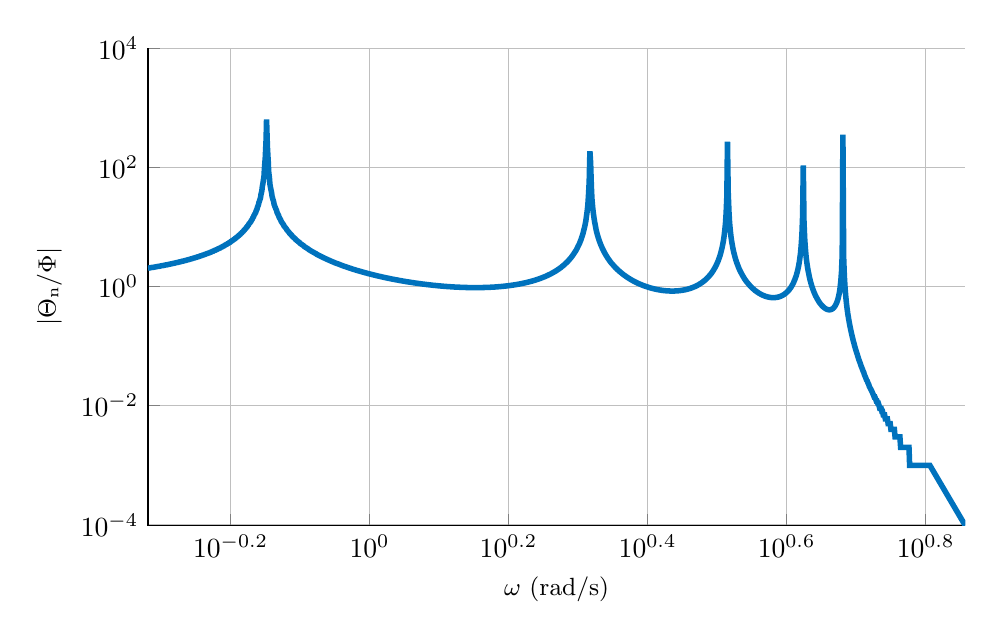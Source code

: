 % This file was created by matlab2tikz.
%
\definecolor{mycolor1}{rgb}{0.0,0.447,0.741}%
%
\begin{tikzpicture}

\begin{axis}[%
width=0.856\textwidth,
height=0.5\textwidth,
at={(0\textwidth,0\textwidth)},
scale only axis,
xmode=log,
xmin=0.48,
xmax=7.195,
xminorticks=true,
xlabel style={font=\color{white!15!black}},
xlabel={$\omega\text{ (rad/s)}$},
ymode=log,
ymin=9.753e-05,
ymax=10000,
yminorticks=true,
ylabel style={font=\color{white!15!black}},
ylabel={$\text{$|$}\Theta{}_\text{n}\text{/}\Phi\text{$|$}$},
axis background/.style={fill=white},
axis x line*=bottom,
axis y line*=left,
xmajorgrids,
xminorgrids,
ymajorgrids,
yminorgrids,
ylabel style={font=\small},
xlabel style={font=\small}
]
\addplot [color=mycolor1, line width=2.0pt, forget plot]
  table[row sep=crcr]{%
0.48	2.03\\
0.481	2.039\\
0.482	2.048\\
0.483	2.057\\
0.484	2.066\\
0.485	2.075\\
0.486	2.085\\
0.488	2.094\\
0.489	2.104\\
0.49	2.114\\
0.491	2.123\\
0.492	2.133\\
0.493	2.144\\
0.494	2.154\\
0.495	2.164\\
0.497	2.175\\
0.498	2.186\\
0.499	2.196\\
0.5	2.208\\
0.501	2.219\\
0.502	2.23\\
0.504	2.241\\
0.505	2.253\\
0.506	2.265\\
0.507	2.277\\
0.508	2.289\\
0.509	2.301\\
0.511	2.314\\
0.512	2.326\\
0.513	2.339\\
0.514	2.352\\
0.515	2.366\\
0.516	2.379\\
0.518	2.393\\
0.519	2.407\\
0.52	2.421\\
0.521	2.435\\
0.522	2.449\\
0.524	2.464\\
0.525	2.479\\
0.526	2.494\\
0.527	2.51\\
0.528	2.525\\
0.53	2.541\\
0.531	2.558\\
0.532	2.574\\
0.533	2.591\\
0.535	2.608\\
0.536	2.625\\
0.537	2.643\\
0.538	2.661\\
0.54	2.679\\
0.541	2.697\\
0.542	2.716\\
0.543	2.735\\
0.545	2.755\\
0.546	2.775\\
0.547	2.795\\
0.548	2.816\\
0.55	2.836\\
0.551	2.858\\
0.552	2.88\\
0.553	2.902\\
0.555	2.924\\
0.556	2.947\\
0.557	2.971\\
0.558	2.995\\
0.56	3.019\\
0.561	3.044\\
0.562	3.069\\
0.564	3.095\\
0.565	3.122\\
0.566	3.149\\
0.568	3.176\\
0.569	3.204\\
0.57	3.233\\
0.571	3.262\\
0.573	3.292\\
0.574	3.323\\
0.575	3.354\\
0.577	3.386\\
0.578	3.419\\
0.579	3.453\\
0.581	3.487\\
0.582	3.522\\
0.583	3.558\\
0.585	3.595\\
0.586	3.632\\
0.588	3.671\\
0.589	3.71\\
0.59	3.751\\
0.592	3.792\\
0.593	3.835\\
0.594	3.879\\
0.596	3.924\\
0.597	3.97\\
0.598	4.017\\
0.6	4.066\\
0.601	4.116\\
0.603	4.167\\
0.604	4.22\\
0.605	4.274\\
0.607	4.33\\
0.608	4.388\\
0.61	4.447\\
0.611	4.508\\
0.612	4.572\\
0.614	4.637\\
0.615	4.704\\
0.617	4.773\\
0.618	4.845\\
0.619	4.919\\
0.621	4.996\\
0.622	5.075\\
0.624	5.157\\
0.625	5.242\\
0.627	5.331\\
0.628	5.422\\
0.63	5.517\\
0.631	5.616\\
0.632	5.719\\
0.634	5.825\\
0.635	5.937\\
0.637	6.052\\
0.638	6.173\\
0.64	6.299\\
0.641	6.431\\
0.643	6.569\\
0.644	6.713\\
0.646	6.865\\
0.647	7.023\\
0.649	7.19\\
0.65	7.365\\
0.652	7.55\\
0.653	7.744\\
0.655	7.95\\
0.656	8.167\\
0.658	8.398\\
0.659	8.642\\
0.661	8.902\\
0.662	9.178\\
0.664	9.474\\
0.665	9.789\\
0.667	10.128\\
0.668	10.492\\
0.67	10.884\\
0.671	11.307\\
0.673	11.767\\
0.675	12.266\\
0.676	12.812\\
0.678	13.409\\
0.679	14.068\\
0.681	14.796\\
0.682	15.606\\
0.684	16.512\\
0.686	17.533\\
0.687	18.691\\
0.689	20.017\\
0.69	21.55\\
0.692	23.342\\
0.693	25.464\\
0.695	28.019\\
0.697	31.151\\
0.698	35.081\\
0.7	40.16\\
0.701	46.975\\
0.703	56.595\\
0.705	71.19\\
0.706	95.916\\
0.708	146.57\\
0.71	300.537\\
0.711	637.164\\
0.713	218.622\\
0.715	122.492\\
0.716	84.565\\
0.718	64.458\\
0.719	52.03\\
0.721	43.596\\
0.723	37.498\\
0.724	32.886\\
0.726	29.276\\
0.728	26.374\\
0.729	23.989\\
0.731	21.996\\
0.733	20.305\\
0.735	18.852\\
0.736	17.591\\
0.738	16.485\\
0.74	15.508\\
0.741	14.638\\
0.743	13.86\\
0.745	13.158\\
0.746	12.523\\
0.748	11.945\\
0.75	11.417\\
0.752	10.932\\
0.753	10.487\\
0.755	10.075\\
0.757	9.693\\
0.759	9.339\\
0.76	9.009\\
0.762	8.701\\
0.764	8.413\\
0.766	8.143\\
0.767	7.889\\
0.769	7.65\\
0.771	7.424\\
0.773	7.211\\
0.774	7.01\\
0.776	6.819\\
0.778	6.638\\
0.78	6.466\\
0.782	6.303\\
0.783	6.147\\
0.785	5.998\\
0.787	5.856\\
0.789	5.721\\
0.791	5.591\\
0.793	5.467\\
0.794	5.348\\
0.796	5.234\\
0.798	5.125\\
0.8	5.02\\
0.802	4.919\\
0.804	4.822\\
0.805	4.728\\
0.807	4.638\\
0.809	4.551\\
0.811	4.467\\
0.813	4.386\\
0.815	4.308\\
0.817	4.232\\
0.818	4.159\\
0.82	4.088\\
0.822	4.02\\
0.824	3.954\\
0.826	3.889\\
0.828	3.827\\
0.83	3.767\\
0.832	3.708\\
0.834	3.651\\
0.836	3.596\\
0.838	3.543\\
0.839	3.49\\
0.841	3.44\\
0.843	3.391\\
0.845	3.343\\
0.847	3.296\\
0.849	3.251\\
0.851	3.206\\
0.853	3.163\\
0.855	3.121\\
0.857	3.08\\
0.859	3.04\\
0.861	3.001\\
0.863	2.963\\
0.865	2.926\\
0.867	2.89\\
0.869	2.855\\
0.871	2.82\\
0.873	2.786\\
0.875	2.754\\
0.877	2.721\\
0.879	2.69\\
0.881	2.659\\
0.883	2.629\\
0.885	2.599\\
0.887	2.571\\
0.889	2.542\\
0.891	2.515\\
0.893	2.488\\
0.895	2.461\\
0.897	2.435\\
0.9	2.41\\
0.902	2.385\\
0.904	2.361\\
0.906	2.337\\
0.908	2.313\\
0.91	2.29\\
0.912	2.268\\
0.914	2.246\\
0.916	2.224\\
0.918	2.203\\
0.92	2.182\\
0.923	2.161\\
0.925	2.141\\
0.927	2.121\\
0.929	2.102\\
0.931	2.083\\
0.933	2.064\\
0.935	2.046\\
0.938	2.028\\
0.94	2.01\\
0.942	1.993\\
0.944	1.976\\
0.946	1.959\\
0.948	1.942\\
0.951	1.926\\
0.953	1.91\\
0.955	1.894\\
0.957	1.879\\
0.959	1.864\\
0.962	1.849\\
0.964	1.834\\
0.966	1.82\\
0.968	1.805\\
0.971	1.791\\
0.973	1.778\\
0.975	1.764\\
0.977	1.751\\
0.98	1.738\\
0.982	1.725\\
0.984	1.712\\
0.986	1.699\\
0.989	1.687\\
0.991	1.675\\
0.993	1.663\\
0.995	1.651\\
0.998	1.64\\
1.0	1.628\\
1.002	1.617\\
1.005	1.606\\
1.007	1.595\\
1.009	1.584\\
1.012	1.574\\
1.014	1.563\\
1.016	1.553\\
1.019	1.543\\
1.021	1.533\\
1.023	1.523\\
1.026	1.513\\
1.028	1.504\\
1.03	1.494\\
1.033	1.485\\
1.035	1.476\\
1.038	1.467\\
1.04	1.458\\
1.042	1.449\\
1.045	1.44\\
1.047	1.432\\
1.05	1.424\\
1.052	1.415\\
1.054	1.407\\
1.057	1.399\\
1.059	1.391\\
1.062	1.383\\
1.064	1.375\\
1.067	1.368\\
1.069	1.36\\
1.072	1.353\\
1.074	1.346\\
1.076	1.338\\
1.079	1.331\\
1.081	1.324\\
1.084	1.317\\
1.086	1.311\\
1.089	1.304\\
1.091	1.297\\
1.094	1.291\\
1.097	1.284\\
1.099	1.278\\
1.102	1.272\\
1.104	1.265\\
1.107	1.259\\
1.109	1.253\\
1.112	1.247\\
1.114	1.241\\
1.117	1.236\\
1.119	1.23\\
1.122	1.224\\
1.125	1.219\\
1.127	1.213\\
1.13	1.208\\
1.132	1.203\\
1.135	1.197\\
1.138	1.192\\
1.14	1.187\\
1.143	1.182\\
1.146	1.177\\
1.148	1.172\\
1.151	1.167\\
1.153	1.163\\
1.156	1.158\\
1.159	1.153\\
1.161	1.149\\
1.164	1.144\\
1.167	1.14\\
1.17	1.135\\
1.172	1.131\\
1.175	1.127\\
1.178	1.123\\
1.18	1.119\\
1.183	1.115\\
1.186	1.111\\
1.189	1.107\\
1.191	1.103\\
1.194	1.099\\
1.197	1.095\\
1.2	1.092\\
1.202	1.088\\
1.205	1.084\\
1.208	1.081\\
1.211	1.077\\
1.213	1.074\\
1.216	1.071\\
1.219	1.067\\
1.222	1.064\\
1.225	1.061\\
1.227	1.058\\
1.23	1.055\\
1.233	1.051\\
1.236	1.048\\
1.239	1.046\\
1.242	1.043\\
1.245	1.04\\
1.247	1.037\\
1.25	1.034\\
1.253	1.032\\
1.256	1.029\\
1.259	1.026\\
1.262	1.024\\
1.265	1.021\\
1.268	1.019\\
1.271	1.017\\
1.274	1.014\\
1.276	1.012\\
1.279	1.01\\
1.282	1.008\\
1.285	1.005\\
1.288	1.003\\
1.291	1.001\\
1.294	0.999\\
1.297	0.997\\
1.3	0.995\\
1.303	0.994\\
1.306	0.992\\
1.309	0.99\\
1.312	0.988\\
1.315	0.987\\
1.318	0.985\\
1.321	0.983\\
1.324	0.982\\
1.327	0.98\\
1.33	0.979\\
1.334	0.978\\
1.337	0.976\\
1.34	0.975\\
1.343	0.974\\
1.346	0.973\\
1.349	0.972\\
1.352	0.97\\
1.355	0.969\\
1.358	0.968\\
1.361	0.967\\
1.365	0.967\\
1.368	0.966\\
1.371	0.965\\
1.374	0.964\\
1.377	0.963\\
1.38	0.963\\
1.384	0.962\\
1.387	0.962\\
1.39	0.961\\
1.393	0.961\\
1.396	0.96\\
1.4	0.96\\
1.403	0.96\\
1.406	0.959\\
1.409	0.959\\
1.413	0.959\\
1.416	0.959\\
1.419	0.959\\
1.422	0.959\\
1.426	0.959\\
1.429	0.959\\
1.432	0.959\\
1.436	0.959\\
1.439	0.96\\
1.442	0.96\\
1.445	0.961\\
1.449	0.961\\
1.452	0.961\\
1.455	0.962\\
1.459	0.963\\
1.462	0.963\\
1.466	0.964\\
1.469	0.965\\
1.472	0.966\\
1.476	0.967\\
1.479	0.968\\
1.483	0.969\\
1.486	0.97\\
1.489	0.971\\
1.493	0.972\\
1.496	0.974\\
1.5	0.975\\
1.503	0.977\\
1.507	0.978\\
1.51	0.98\\
1.514	0.981\\
1.517	0.983\\
1.521	0.985\\
1.524	0.987\\
1.528	0.989\\
1.531	0.991\\
1.535	0.993\\
1.538	0.995\\
1.542	0.998\\
1.545	1.0\\
1.549	1.003\\
1.552	1.005\\
1.556	1.008\\
1.56	1.011\\
1.563	1.013\\
1.567	1.016\\
1.57	1.019\\
1.574	1.023\\
1.578	1.026\\
1.581	1.029\\
1.585	1.033\\
1.589	1.036\\
1.592	1.04\\
1.596	1.044\\
1.6	1.048\\
1.603	1.052\\
1.607	1.056\\
1.611	1.06\\
1.614	1.064\\
1.618	1.069\\
1.622	1.074\\
1.626	1.078\\
1.629	1.083\\
1.633	1.088\\
1.637	1.094\\
1.641	1.099\\
1.644	1.104\\
1.648	1.11\\
1.652	1.116\\
1.656	1.122\\
1.66	1.128\\
1.663	1.135\\
1.667	1.141\\
1.671	1.148\\
1.675	1.155\\
1.679	1.162\\
1.683	1.169\\
1.687	1.177\\
1.69	1.185\\
1.694	1.193\\
1.698	1.201\\
1.702	1.209\\
1.706	1.218\\
1.71	1.227\\
1.714	1.236\\
1.718	1.246\\
1.722	1.256\\
1.726	1.266\\
1.73	1.276\\
1.734	1.287\\
1.738	1.298\\
1.742	1.31\\
1.746	1.321\\
1.75	1.334\\
1.754	1.346\\
1.758	1.359\\
1.762	1.373\\
1.766	1.386\\
1.77	1.401\\
1.774	1.415\\
1.778	1.431\\
1.782	1.446\\
1.787	1.463\\
1.791	1.48\\
1.795	1.497\\
1.799	1.515\\
1.803	1.534\\
1.807	1.553\\
1.811	1.574\\
1.816	1.595\\
1.82	1.616\\
1.824	1.639\\
1.828	1.662\\
1.832	1.687\\
1.837	1.712\\
1.841	1.738\\
1.845	1.766\\
1.849	1.794\\
1.854	1.824\\
1.858	1.856\\
1.862	1.888\\
1.866	1.922\\
1.871	1.958\\
1.875	1.995\\
1.879	2.034\\
1.884	2.075\\
1.888	2.119\\
1.892	2.164\\
1.897	2.212\\
1.901	2.262\\
1.906	2.315\\
1.91	2.371\\
1.914	2.431\\
1.919	2.494\\
1.923	2.561\\
1.928	2.632\\
1.932	2.707\\
1.936	2.788\\
1.941	2.875\\
1.945	2.967\\
1.95	3.067\\
1.954	3.174\\
1.959	3.29\\
1.963	3.415\\
1.968	3.552\\
1.972	3.7\\
1.977	3.863\\
1.982	4.042\\
1.986	4.24\\
1.991	4.459\\
1.995	4.704\\
2.0	4.978\\
2.005	5.289\\
2.009	5.643\\
2.014	6.051\\
2.018	6.524\\
2.023	7.081\\
2.028	7.746\\
2.032	8.553\\
2.037	9.553\\
2.042	10.825\\
2.047	12.496\\
2.051	14.788\\
2.056	18.127\\
2.061	23.44\\
2.065	33.2\\
2.07	56.901\\
2.075	186.499\\
2.08	118.953\\
2.085	47.769\\
2.089	29.684\\
2.094	21.496\\
2.099	16.834\\
2.104	13.824\\
2.109	11.722\\
2.114	10.171\\
2.118	8.979\\
2.123	8.035\\
2.128	7.269\\
2.133	6.635\\
2.138	6.101\\
2.143	5.646\\
2.148	5.254\\
2.153	4.912\\
2.158	4.611\\
2.163	4.344\\
2.168	4.107\\
2.173	3.894\\
2.178	3.701\\
2.183	3.527\\
2.188	3.368\\
2.193	3.223\\
2.198	3.09\\
2.203	2.967\\
2.208	2.854\\
2.213	2.748\\
2.218	2.651\\
2.223	2.56\\
2.228	2.475\\
2.234	2.396\\
2.239	2.322\\
2.244	2.252\\
2.249	2.187\\
2.254	2.125\\
2.259	2.066\\
2.265	2.011\\
2.27	1.959\\
2.275	1.91\\
2.28	1.863\\
2.286	1.819\\
2.291	1.776\\
2.296	1.736\\
2.302	1.698\\
2.307	1.661\\
2.312	1.626\\
2.317	1.593\\
2.323	1.561\\
2.328	1.531\\
2.334	1.502\\
2.339	1.474\\
2.344	1.447\\
2.35	1.421\\
2.355	1.397\\
2.361	1.373\\
2.366	1.35\\
2.371	1.329\\
2.377	1.308\\
2.382	1.287\\
2.388	1.268\\
2.393	1.249\\
2.399	1.231\\
2.404	1.214\\
2.41	1.197\\
2.416	1.181\\
2.421	1.166\\
2.427	1.151\\
2.432	1.136\\
2.438	1.122\\
2.443	1.109\\
2.449	1.096\\
2.455	1.084\\
2.46	1.072\\
2.466	1.06\\
2.472	1.049\\
2.477	1.038\\
2.483	1.028\\
2.489	1.018\\
2.495	1.008\\
2.5	0.999\\
2.506	0.99\\
2.512	0.981\\
2.518	0.973\\
2.524	0.965\\
2.529	0.957\\
2.535	0.949\\
2.541	0.942\\
2.547	0.935\\
2.553	0.929\\
2.559	0.922\\
2.565	0.916\\
2.57	0.91\\
2.576	0.905\\
2.582	0.9\\
2.588	0.895\\
2.594	0.89\\
2.6	0.885\\
2.606	0.881\\
2.612	0.877\\
2.618	0.873\\
2.624	0.869\\
2.63	0.866\\
2.636	0.862\\
2.642	0.859\\
2.649	0.856\\
2.655	0.854\\
2.661	0.851\\
2.667	0.849\\
2.673	0.847\\
2.679	0.846\\
2.685	0.844\\
2.692	0.843\\
2.698	0.842\\
2.704	0.841\\
2.71	0.84\\
2.717	0.84\\
2.723	0.84\\
2.729	0.84\\
2.735	0.84\\
2.742	0.84\\
2.748	0.841\\
2.754	0.842\\
2.761	0.843\\
2.767	0.845\\
2.773	0.846\\
2.78	0.848\\
2.786	0.85\\
2.793	0.853\\
2.799	0.856\\
2.806	0.859\\
2.812	0.862\\
2.818	0.866\\
2.825	0.869\\
2.831	0.874\\
2.838	0.878\\
2.845	0.883\\
2.851	0.889\\
2.858	0.894\\
2.864	0.9\\
2.871	0.907\\
2.877	0.914\\
2.884	0.921\\
2.891	0.929\\
2.897	0.937\\
2.904	0.946\\
2.911	0.955\\
2.918	0.965\\
2.924	0.975\\
2.931	0.986\\
2.938	0.998\\
2.945	1.01\\
2.951	1.023\\
2.958	1.037\\
2.965	1.052\\
2.972	1.068\\
2.979	1.084\\
2.985	1.102\\
2.992	1.121\\
2.999	1.141\\
3.006	1.162\\
3.013	1.184\\
3.02	1.209\\
3.027	1.234\\
3.034	1.262\\
3.041	1.291\\
3.048	1.323\\
3.055	1.356\\
3.062	1.393\\
3.069	1.432\\
3.076	1.474\\
3.083	1.52\\
3.09	1.57\\
3.098	1.624\\
3.105	1.683\\
3.112	1.748\\
3.119	1.819\\
3.126	1.897\\
3.133	1.984\\
3.141	2.081\\
3.148	2.19\\
3.155	2.312\\
3.162	2.451\\
3.17	2.611\\
3.177	2.795\\
3.184	3.01\\
3.192	3.264\\
3.199	3.569\\
3.206	3.942\\
3.214	4.408\\
3.221	5.006\\
3.229	5.801\\
3.236	6.91\\
3.243	8.562\\
3.251	11.286\\
3.258	16.618\\
3.266	31.701\\
3.273	269.682\\
3.281	37.364\\
3.289	17.847\\
3.296	11.69\\
3.304	8.676\\
3.311	6.89\\
3.319	5.708\\
3.327	4.869\\
3.334	4.243\\
3.342	3.757\\
3.35	3.37\\
3.357	3.055\\
3.365	2.793\\
3.373	2.572\\
3.381	2.383\\
3.389	2.22\\
3.396	2.078\\
3.404	1.953\\
3.412	1.842\\
3.42	1.743\\
3.428	1.654\\
3.436	1.575\\
3.444	1.502\\
3.452	1.437\\
3.459	1.377\\
3.467	1.322\\
3.475	1.272\\
3.483	1.226\\
3.491	1.183\\
3.5	1.143\\
3.508	1.107\\
3.516	1.073\\
3.524	1.041\\
3.532	1.012\\
3.54	0.984\\
3.548	0.958\\
3.556	0.934\\
3.565	0.912\\
3.573	0.891\\
3.581	0.871\\
3.589	0.853\\
3.598	0.836\\
3.606	0.819\\
3.614	0.804\\
3.623	0.79\\
3.631	0.777\\
3.639	0.764\\
3.648	0.752\\
3.656	0.741\\
3.664	0.731\\
3.673	0.722\\
3.681	0.713\\
3.69	0.705\\
3.698	0.697\\
3.707	0.69\\
3.715	0.684\\
3.724	0.678\\
3.733	0.673\\
3.741	0.668\\
3.75	0.664\\
3.758	0.661\\
3.767	0.658\\
3.776	0.655\\
3.785	0.653\\
3.793	0.652\\
3.802	0.651\\
3.811	0.651\\
3.82	0.651\\
3.828	0.652\\
3.837	0.654\\
3.846	0.656\\
3.855	0.659\\
3.864	0.662\\
3.873	0.666\\
3.882	0.671\\
3.891	0.677\\
3.9	0.684\\
3.909	0.691\\
3.918	0.7\\
3.927	0.709\\
3.936	0.72\\
3.945	0.732\\
3.954	0.745\\
3.963	0.76\\
3.972	0.777\\
3.981	0.795\\
3.99	0.816\\
4.0	0.839\\
4.009	0.865\\
4.018	0.893\\
4.027	0.926\\
4.037	0.962\\
4.046	1.004\\
4.055	1.051\\
4.065	1.105\\
4.074	1.168\\
4.083	1.241\\
4.093	1.326\\
4.102	1.429\\
4.112	1.553\\
4.121	1.706\\
4.131	1.898\\
4.14	2.148\\
4.15	2.483\\
4.159	2.958\\
4.169	3.679\\
4.178	4.904\\
4.188	7.436\\
4.198	15.729\\
4.207	107.613\\
4.217	12.095\\
4.227	6.34\\
4.237	4.273\\
4.246	3.211\\
4.256	2.564\\
4.266	2.13\\
4.276	1.819\\
4.286	1.585\\
4.295	1.403\\
4.305	1.258\\
4.315	1.14\\
4.325	1.041\\
4.335	0.959\\
4.345	0.888\\
4.355	0.827\\
4.365	0.775\\
4.375	0.729\\
4.385	0.688\\
4.396	0.653\\
4.406	0.621\\
4.416	0.593\\
4.426	0.567\\
4.436	0.545\\
4.446	0.525\\
4.457	0.506\\
4.467	0.49\\
4.477	0.476\\
4.488	0.463\\
4.498	0.452\\
4.508	0.442\\
4.519	0.433\\
4.529	0.426\\
4.54	0.419\\
4.55	0.414\\
4.56	0.411\\
4.571	0.408\\
4.582	0.407\\
4.592	0.407\\
4.603	0.408\\
4.613	0.412\\
4.624	0.416\\
4.635	0.423\\
4.645	0.432\\
4.656	0.444\\
4.667	0.459\\
4.677	0.478\\
4.688	0.503\\
4.699	0.534\\
4.71	0.574\\
4.721	0.628\\
4.732	0.702\\
4.743	0.806\\
4.753	0.966\\
4.764	1.234\\
4.775	1.775\\
4.786	3.407\\
4.797	353.465\\
4.809	3.129\\
4.82	1.503\\
4.831	0.963\\
4.842	0.694\\
4.853	0.533\\
4.864	0.427\\
4.875	0.352\\
4.887	0.296\\
4.898	0.254\\
4.909	0.22\\
4.921	0.192\\
4.932	0.17\\
4.943	0.151\\
4.955	0.135\\
4.966	0.121\\
4.978	0.11\\
4.989	0.099\\
5.0	0.091\\
5.012	0.083\\
5.024	0.076\\
5.035	0.07\\
5.047	0.064\\
5.058	0.059\\
5.07	0.055\\
5.082	0.051\\
5.093	0.047\\
5.105	0.044\\
5.117	0.041\\
5.129	0.038\\
5.141	0.036\\
5.152	0.033\\
5.164	0.031\\
5.176	0.029\\
5.188	0.027\\
5.2	0.026\\
5.212	0.024\\
5.224	0.023\\
5.236	0.021\\
5.248	0.02\\
5.26	0.019\\
5.272	0.018\\
5.285	0.017\\
5.297	0.016\\
5.309	0.015\\
5.321	0.014\\
5.333	0.014\\
5.346	0.013\\
5.358	0.012\\
5.37	0.012\\
5.383	0.011\\
5.395	0.011\\
5.408	0.01\\
5.42	0.009\\
5.433	0.009\\
5.445	0.009\\
5.458	0.008\\
5.47	0.008\\
5.483	0.007\\
5.496	0.007\\
5.508	0.007\\
5.521	0.006\\
5.534	0.006\\
5.546	0.006\\
5.559	0.006\\
5.572	0.005\\
5.585	0.005\\
5.598	0.005\\
5.611	0.005\\
5.624	0.004\\
5.637	0.004\\
5.65	0.004\\
5.663	0.004\\
5.676	0.004\\
5.689	0.004\\
5.702	0.003\\
5.715	0.003\\
5.728	0.003\\
5.741	0.003\\
5.755	0.003\\
5.768	0.003\\
5.781	0.003\\
5.794	0.003\\
5.808	0.002\\
5.821	0.002\\
5.835	0.002\\
5.848	0.002\\
5.862	0.002\\
5.875	0.002\\
5.889	0.002\\
5.902	0.002\\
5.916	0.002\\
5.929	0.002\\
5.943	0.002\\
5.957	0.002\\
5.971	0.002\\
5.984	0.001\\
5.998	0.001\\
6.012	0.001\\
6.026	0.001\\
6.04	0.001\\
6.054	0.001\\
6.068	0.001\\
6.082	0.001\\
6.096	0.001\\
6.11	0.001\\
6.124	0.001\\
6.138	0.001\\
6.152	0.001\\
6.166	0.001\\
6.18	0.001\\
6.195	0.001\\
6.209	0.001\\
6.223	0.001\\
6.238	0.001\\
6.252	0.001\\
6.266	0.001\\
6.281	0.001\\
6.295	0.001\\
6.31	0.001\\
6.324	0.001\\
6.339	0.001\\
6.353	0.001\\
6.368	0.001\\
6.383	0.001\\
6.398	0.001\\
6.412	0.0\\
6.427	0.0\\
6.442	0.0\\
6.457	0.0\\
6.472	0.0\\
6.487	0.0\\
6.501	0.0\\
6.516	0.0\\
6.531	0.0\\
6.547	0.0\\
6.562	0.0\\
6.577	0.0\\
6.592	0.0\\
6.607	0.0\\
6.622	0.0\\
6.638	0.0\\
6.653	0.0\\
6.668	0.0\\
6.684	0.0\\
6.699	0.0\\
6.714	0.0\\
6.73	0.0\\
6.745	0.0\\
6.761	0.0\\
6.777	0.0\\
6.792	0.0\\
6.808	0.0\\
6.824	0.0\\
6.839	0.0\\
6.855	0.0\\
6.871	0.0\\
6.887	0.0\\
6.903	0.0\\
6.918	0.0\\
6.934	0.0\\
6.95	0.0\\
6.966	0.0\\
6.983	0.0\\
6.999	0.0\\
7.015	0.0\\
7.031	0.0\\
7.047	0.0\\
7.063	0.0\\
7.08	0.0\\
7.096	0.0\\
7.112	0.0\\
7.129	0.0\\
7.145	0.0\\
7.162	0.0\\
7.178	0.0\\
7.195	9.753e-05\\
};
\end{axis}
\end{tikzpicture}%